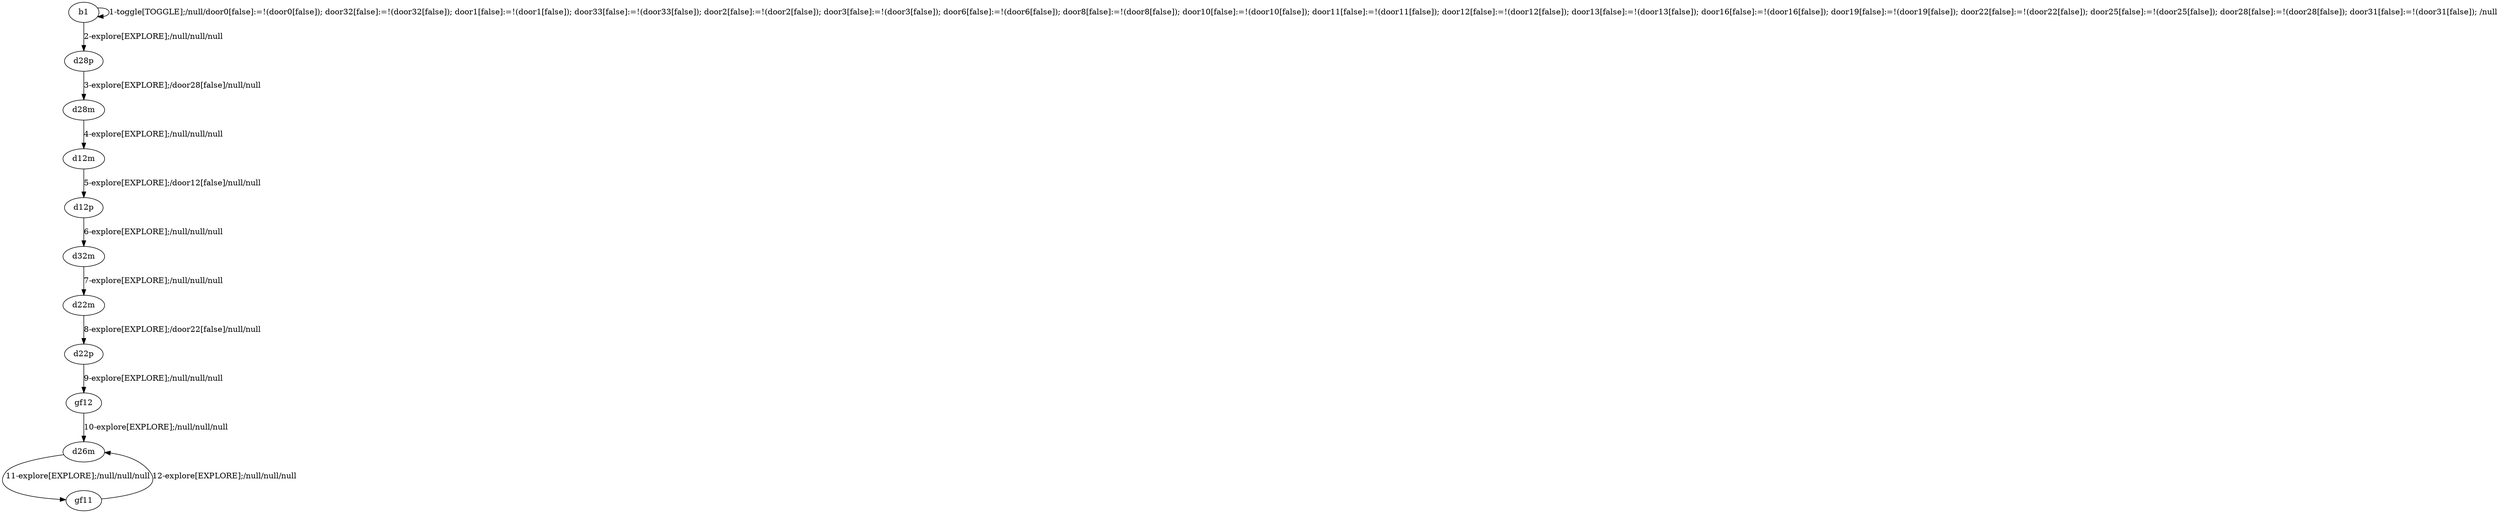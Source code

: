 # Total number of goals covered by this test: 1
# d26m --> gf11

digraph g {
"b1" -> "b1" [label = "1-toggle[TOGGLE];/null/door0[false]:=!(door0[false]); door32[false]:=!(door32[false]); door1[false]:=!(door1[false]); door33[false]:=!(door33[false]); door2[false]:=!(door2[false]); door3[false]:=!(door3[false]); door6[false]:=!(door6[false]); door8[false]:=!(door8[false]); door10[false]:=!(door10[false]); door11[false]:=!(door11[false]); door12[false]:=!(door12[false]); door13[false]:=!(door13[false]); door16[false]:=!(door16[false]); door19[false]:=!(door19[false]); door22[false]:=!(door22[false]); door25[false]:=!(door25[false]); door28[false]:=!(door28[false]); door31[false]:=!(door31[false]); /null"];
"b1" -> "d28p" [label = "2-explore[EXPLORE];/null/null/null"];
"d28p" -> "d28m" [label = "3-explore[EXPLORE];/door28[false]/null/null"];
"d28m" -> "d12m" [label = "4-explore[EXPLORE];/null/null/null"];
"d12m" -> "d12p" [label = "5-explore[EXPLORE];/door12[false]/null/null"];
"d12p" -> "d32m" [label = "6-explore[EXPLORE];/null/null/null"];
"d32m" -> "d22m" [label = "7-explore[EXPLORE];/null/null/null"];
"d22m" -> "d22p" [label = "8-explore[EXPLORE];/door22[false]/null/null"];
"d22p" -> "gf12" [label = "9-explore[EXPLORE];/null/null/null"];
"gf12" -> "d26m" [label = "10-explore[EXPLORE];/null/null/null"];
"d26m" -> "gf11" [label = "11-explore[EXPLORE];/null/null/null"];
"gf11" -> "d26m" [label = "12-explore[EXPLORE];/null/null/null"];
}